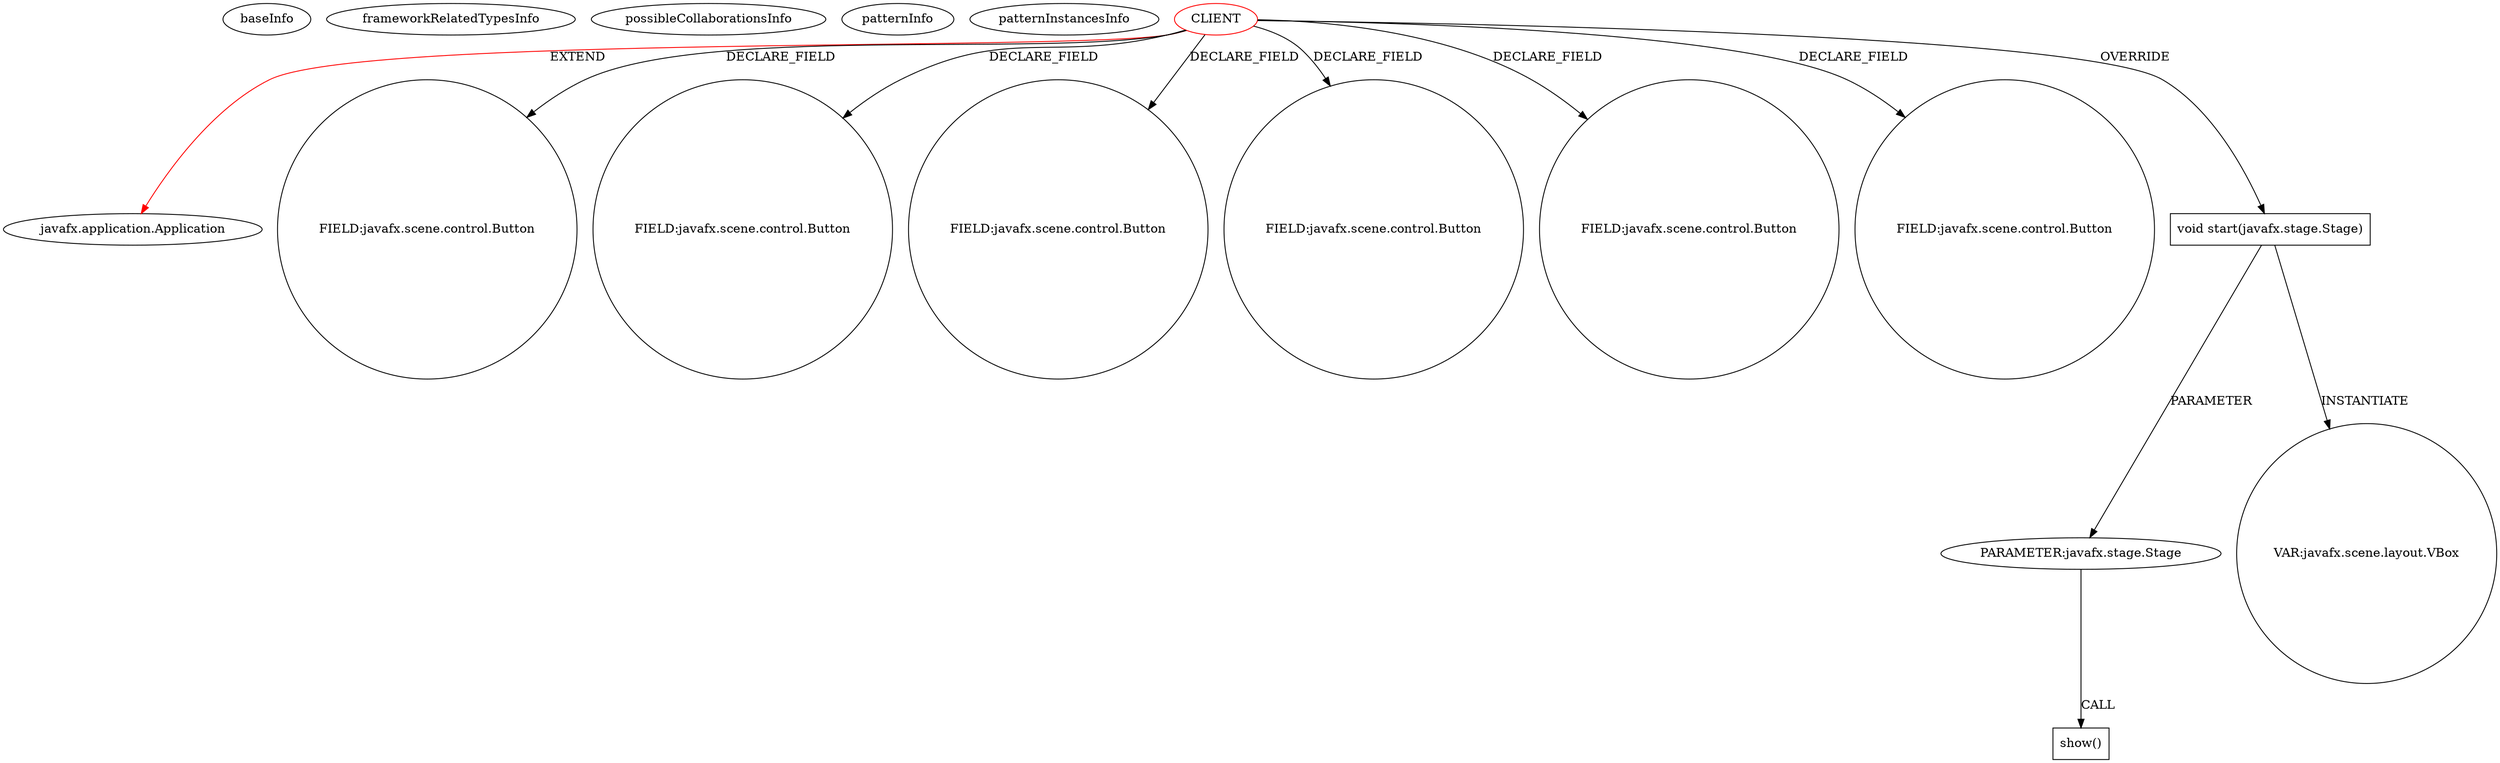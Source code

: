 digraph {
baseInfo[graphId=126,category="pattern",isAnonymous=false,possibleRelation=false]
frameworkRelatedTypesInfo[0="javafx.application.Application"]
possibleCollaborationsInfo[]
patternInfo[frequency=2.0,patternRootClient=0]
patternInstancesInfo[0="tgregerson-lc3~/tgregerson-lc3/lc3-master/LC3Sim/src/lc3sim/ui/UIFXMain.java~UIFXMain~4520",1="mathiasj33-VocLearn~/mathiasj33-VocLearn/VocLearn-master/src/net/softwarepage/voclearn/code/Gui.java~Gui~3576"]
1[label="javafx.application.Application",vertexType="FRAMEWORK_CLASS_TYPE",isFrameworkType=false]
0[label="CLIENT",vertexType="ROOT_CLIENT_CLASS_DECLARATION",isFrameworkType=false,color=red]
18[label="FIELD:javafx.scene.control.Button",vertexType="FIELD_DECLARATION",isFrameworkType=false,shape=circle]
4[label="FIELD:javafx.scene.control.Button",vertexType="FIELD_DECLARATION",isFrameworkType=false,shape=circle]
32[label="FIELD:javafx.scene.control.Button",vertexType="FIELD_DECLARATION",isFrameworkType=false,shape=circle]
34[label="FIELD:javafx.scene.control.Button",vertexType="FIELD_DECLARATION",isFrameworkType=false,shape=circle]
14[label="FIELD:javafx.scene.control.Button",vertexType="FIELD_DECLARATION",isFrameworkType=false,shape=circle]
2[label="FIELD:javafx.scene.control.Button",vertexType="FIELD_DECLARATION",isFrameworkType=false,shape=circle]
38[label="void start(javafx.stage.Stage)",vertexType="OVERRIDING_METHOD_DECLARATION",isFrameworkType=false,shape=box]
39[label="PARAMETER:javafx.stage.Stage",vertexType="PARAMETER_DECLARATION",isFrameworkType=false]
230[label="show()",vertexType="INSIDE_CALL",isFrameworkType=false,shape=box]
83[label="VAR:javafx.scene.layout.VBox",vertexType="VARIABLE_EXPRESION",isFrameworkType=false,shape=circle]
39->230[label="CALL"]
38->83[label="INSTANTIATE"]
0->14[label="DECLARE_FIELD"]
0->32[label="DECLARE_FIELD"]
0->2[label="DECLARE_FIELD"]
0->1[label="EXTEND",color=red]
0->4[label="DECLARE_FIELD"]
0->18[label="DECLARE_FIELD"]
0->34[label="DECLARE_FIELD"]
0->38[label="OVERRIDE"]
38->39[label="PARAMETER"]
}
